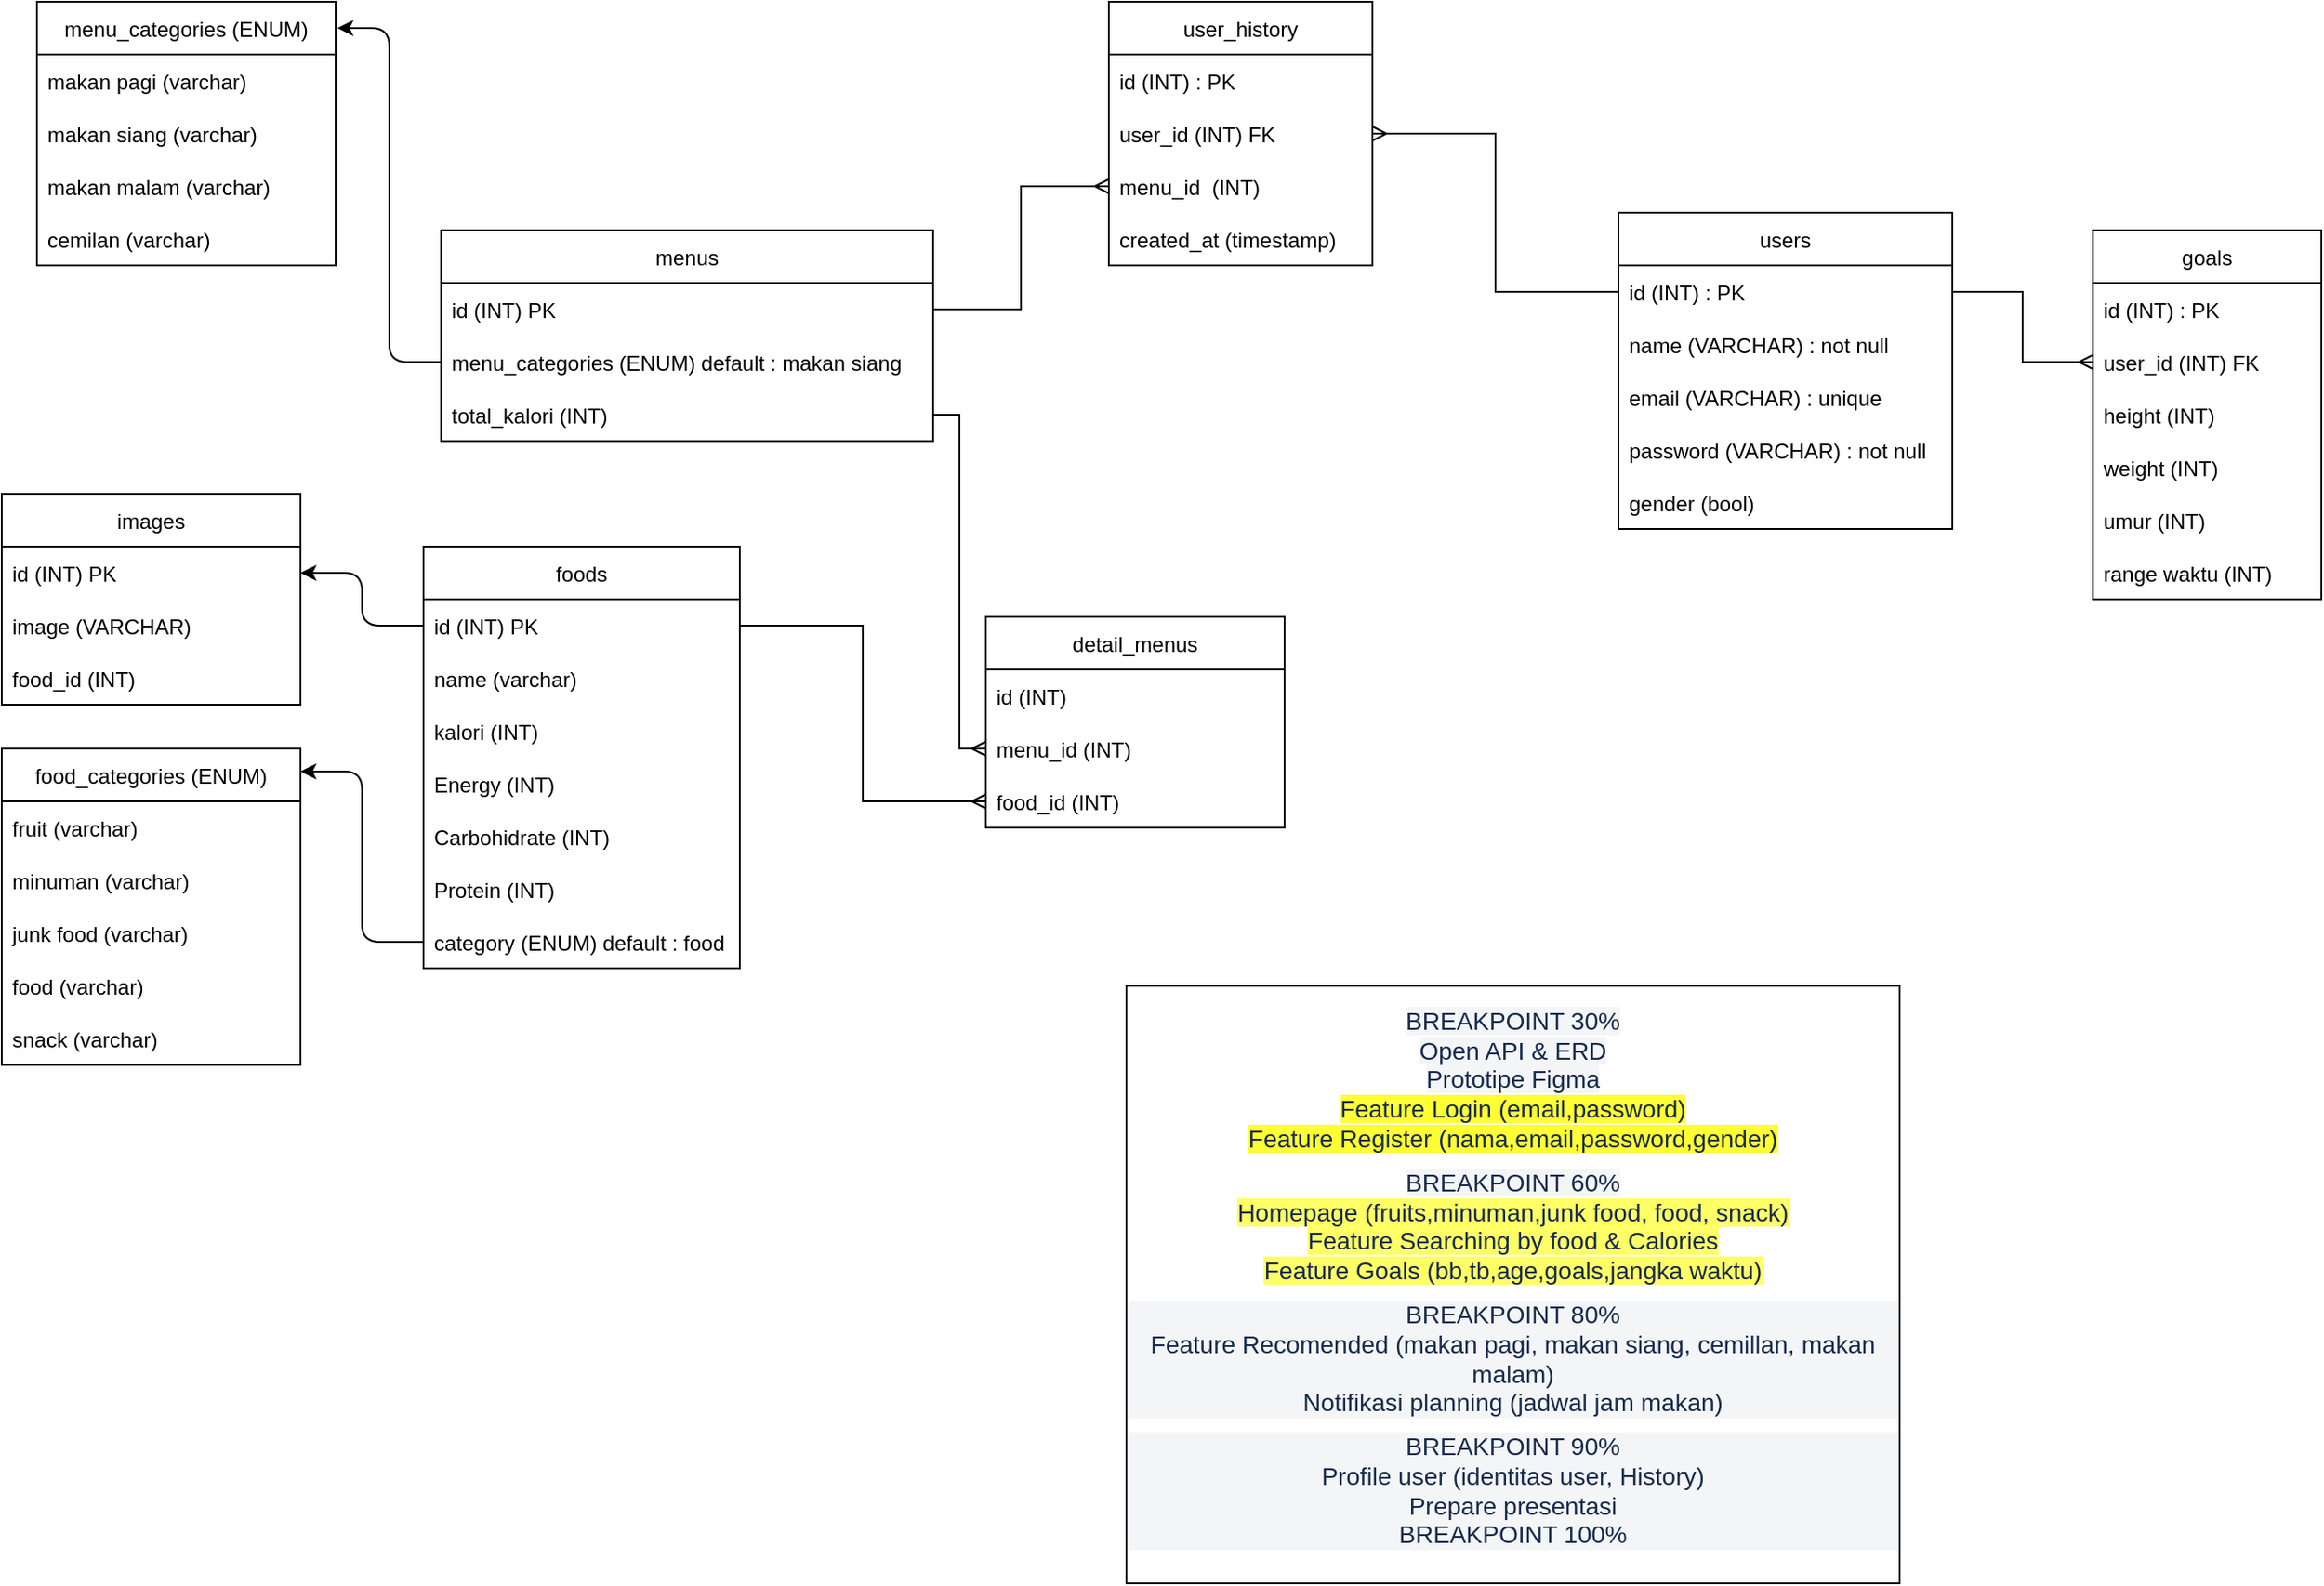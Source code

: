 <mxfile>
    <diagram id="cJwIZMxX6NavqjxChlhD" name="Page-1">
        <mxGraphModel dx="1055" dy="1328" grid="1" gridSize="10" guides="1" tooltips="1" connect="1" arrows="1" fold="1" page="1" pageScale="1" pageWidth="1100" pageHeight="850" math="0" shadow="0">
            <root>
                <mxCell id="0"/>
                <mxCell id="1" parent="0"/>
                <mxCell id="2" value="users" style="swimlane;fontStyle=0;childLayout=stackLayout;horizontal=1;startSize=30;horizontalStack=0;resizeParent=1;resizeParentMax=0;resizeLast=0;collapsible=1;marginBottom=0;" parent="1" vertex="1">
                    <mxGeometry x="1010" y="-60" width="190" height="180" as="geometry"/>
                </mxCell>
                <mxCell id="3" value="id (INT) : PK" style="text;strokeColor=none;fillColor=none;align=left;verticalAlign=middle;spacingLeft=4;spacingRight=4;overflow=hidden;points=[[0,0.5],[1,0.5]];portConstraint=eastwest;rotatable=0;" parent="2" vertex="1">
                    <mxGeometry y="30" width="190" height="30" as="geometry"/>
                </mxCell>
                <mxCell id="4" value="name (VARCHAR) : not null" style="text;strokeColor=none;fillColor=none;align=left;verticalAlign=middle;spacingLeft=4;spacingRight=4;overflow=hidden;points=[[0,0.5],[1,0.5]];portConstraint=eastwest;rotatable=0;" parent="2" vertex="1">
                    <mxGeometry y="60" width="190" height="30" as="geometry"/>
                </mxCell>
                <mxCell id="5" value="email (VARCHAR) : unique" style="text;strokeColor=none;fillColor=none;align=left;verticalAlign=middle;spacingLeft=4;spacingRight=4;overflow=hidden;points=[[0,0.5],[1,0.5]];portConstraint=eastwest;rotatable=0;" parent="2" vertex="1">
                    <mxGeometry y="90" width="190" height="30" as="geometry"/>
                </mxCell>
                <mxCell id="6" value="password (VARCHAR) : not null" style="text;strokeColor=none;fillColor=none;align=left;verticalAlign=middle;spacingLeft=4;spacingRight=4;overflow=hidden;points=[[0,0.5],[1,0.5]];portConstraint=eastwest;rotatable=0;" parent="2" vertex="1">
                    <mxGeometry y="120" width="190" height="30" as="geometry"/>
                </mxCell>
                <mxCell id="162" value="gender (bool)" style="text;strokeColor=none;fillColor=none;align=left;verticalAlign=middle;spacingLeft=4;spacingRight=4;overflow=hidden;points=[[0,0.5],[1,0.5]];portConstraint=eastwest;rotatable=0;" parent="2" vertex="1">
                    <mxGeometry y="150" width="190" height="30" as="geometry"/>
                </mxCell>
                <mxCell id="115" value="images" style="swimlane;fontStyle=0;childLayout=stackLayout;horizontal=1;startSize=30;horizontalStack=0;resizeParent=1;resizeParentMax=0;resizeLast=0;collapsible=1;marginBottom=0;" parent="1" vertex="1">
                    <mxGeometry x="90" y="100" width="170" height="120" as="geometry"/>
                </mxCell>
                <mxCell id="116" value="id (INT) PK" style="text;strokeColor=none;fillColor=none;align=left;verticalAlign=middle;spacingLeft=4;spacingRight=4;overflow=hidden;points=[[0,0.5],[1,0.5]];portConstraint=eastwest;rotatable=0;" parent="115" vertex="1">
                    <mxGeometry y="30" width="170" height="30" as="geometry"/>
                </mxCell>
                <mxCell id="117" value="image (VARCHAR) " style="text;strokeColor=none;fillColor=none;align=left;verticalAlign=middle;spacingLeft=4;spacingRight=4;overflow=hidden;points=[[0,0.5],[1,0.5]];portConstraint=eastwest;rotatable=0;" parent="115" vertex="1">
                    <mxGeometry y="60" width="170" height="30" as="geometry"/>
                </mxCell>
                <mxCell id="235" value="food_id (INT) " style="text;strokeColor=none;fillColor=none;align=left;verticalAlign=middle;spacingLeft=4;spacingRight=4;overflow=hidden;points=[[0,0.5],[1,0.5]];portConstraint=eastwest;rotatable=0;" parent="115" vertex="1">
                    <mxGeometry y="90" width="170" height="30" as="geometry"/>
                </mxCell>
                <mxCell id="155" value="foods" style="swimlane;fontStyle=0;childLayout=stackLayout;horizontal=1;startSize=30;horizontalStack=0;resizeParent=1;resizeParentMax=0;resizeLast=0;collapsible=1;marginBottom=0;" parent="1" vertex="1">
                    <mxGeometry x="330" y="130" width="180" height="240" as="geometry"/>
                </mxCell>
                <mxCell id="156" value="id (INT) PK" style="text;strokeColor=none;fillColor=none;align=left;verticalAlign=middle;spacingLeft=4;spacingRight=4;overflow=hidden;points=[[0,0.5],[1,0.5]];portConstraint=eastwest;rotatable=0;" parent="155" vertex="1">
                    <mxGeometry y="30" width="180" height="30" as="geometry"/>
                </mxCell>
                <mxCell id="157" value="name (varchar)" style="text;strokeColor=none;fillColor=none;align=left;verticalAlign=middle;spacingLeft=4;spacingRight=4;overflow=hidden;points=[[0,0.5],[1,0.5]];portConstraint=eastwest;rotatable=0;" parent="155" vertex="1">
                    <mxGeometry y="60" width="180" height="30" as="geometry"/>
                </mxCell>
                <mxCell id="158" value="kalori (INT)" style="text;strokeColor=none;fillColor=none;align=left;verticalAlign=middle;spacingLeft=4;spacingRight=4;overflow=hidden;points=[[0,0.5],[1,0.5]];portConstraint=eastwest;rotatable=0;" parent="155" vertex="1">
                    <mxGeometry y="90" width="180" height="30" as="geometry"/>
                </mxCell>
                <mxCell id="237" value="Energy (INT)" style="text;strokeColor=none;fillColor=none;align=left;verticalAlign=middle;spacingLeft=4;spacingRight=4;overflow=hidden;points=[[0,0.5],[1,0.5]];portConstraint=eastwest;rotatable=0;" vertex="1" parent="155">
                    <mxGeometry y="120" width="180" height="30" as="geometry"/>
                </mxCell>
                <mxCell id="238" value="Carbohidrate (INT)" style="text;strokeColor=none;fillColor=none;align=left;verticalAlign=middle;spacingLeft=4;spacingRight=4;overflow=hidden;points=[[0,0.5],[1,0.5]];portConstraint=eastwest;rotatable=0;" vertex="1" parent="155">
                    <mxGeometry y="150" width="180" height="30" as="geometry"/>
                </mxCell>
                <mxCell id="239" value="Protein (INT)" style="text;strokeColor=none;fillColor=none;align=left;verticalAlign=middle;spacingLeft=4;spacingRight=4;overflow=hidden;points=[[0,0.5],[1,0.5]];portConstraint=eastwest;rotatable=0;" vertex="1" parent="155">
                    <mxGeometry y="180" width="180" height="30" as="geometry"/>
                </mxCell>
                <mxCell id="159" value="category (ENUM) default : food" style="text;strokeColor=none;fillColor=none;align=left;verticalAlign=middle;spacingLeft=4;spacingRight=4;overflow=hidden;points=[[0,0.5],[1,0.5]];portConstraint=eastwest;rotatable=0;" parent="155" vertex="1">
                    <mxGeometry y="210" width="180" height="30" as="geometry"/>
                </mxCell>
                <mxCell id="163" value="goals" style="swimlane;fontStyle=0;childLayout=stackLayout;horizontal=1;startSize=30;horizontalStack=0;resizeParent=1;resizeParentMax=0;resizeLast=0;collapsible=1;marginBottom=0;" parent="1" vertex="1">
                    <mxGeometry x="1280" y="-50" width="130" height="210" as="geometry"/>
                </mxCell>
                <mxCell id="164" value="id (INT) : PK" style="text;strokeColor=none;fillColor=none;align=left;verticalAlign=middle;spacingLeft=4;spacingRight=4;overflow=hidden;points=[[0,0.5],[1,0.5]];portConstraint=eastwest;rotatable=0;" parent="163" vertex="1">
                    <mxGeometry y="30" width="130" height="30" as="geometry"/>
                </mxCell>
                <mxCell id="173" value="user_id (INT) FK" style="text;strokeColor=none;fillColor=none;align=left;verticalAlign=middle;spacingLeft=4;spacingRight=4;overflow=hidden;points=[[0,0.5],[1,0.5]];portConstraint=eastwest;rotatable=0;" parent="163" vertex="1">
                    <mxGeometry y="60" width="130" height="30" as="geometry"/>
                </mxCell>
                <mxCell id="168" value="height (INT)" style="text;strokeColor=none;fillColor=none;align=left;verticalAlign=middle;spacingLeft=4;spacingRight=4;overflow=hidden;points=[[0,0.5],[1,0.5]];portConstraint=eastwest;rotatable=0;" parent="163" vertex="1">
                    <mxGeometry y="90" width="130" height="30" as="geometry"/>
                </mxCell>
                <mxCell id="169" value="weight (INT)" style="text;strokeColor=none;fillColor=none;align=left;verticalAlign=middle;spacingLeft=4;spacingRight=4;overflow=hidden;points=[[0,0.5],[1,0.5]];portConstraint=eastwest;rotatable=0;" parent="163" vertex="1">
                    <mxGeometry y="120" width="130" height="30" as="geometry"/>
                </mxCell>
                <mxCell id="170" value="umur (INT)" style="text;strokeColor=none;fillColor=none;align=left;verticalAlign=middle;spacingLeft=4;spacingRight=4;overflow=hidden;points=[[0,0.5],[1,0.5]];portConstraint=eastwest;rotatable=0;" parent="163" vertex="1">
                    <mxGeometry y="150" width="130" height="30" as="geometry"/>
                </mxCell>
                <mxCell id="172" value="range waktu (INT)" style="text;strokeColor=none;fillColor=none;align=left;verticalAlign=middle;spacingLeft=4;spacingRight=4;overflow=hidden;points=[[0,0.5],[1,0.5]];portConstraint=eastwest;rotatable=0;" parent="163" vertex="1">
                    <mxGeometry y="180" width="130" height="30" as="geometry"/>
                </mxCell>
                <mxCell id="182" style="edgeStyle=elbowEdgeStyle;html=1;exitX=0;exitY=0.5;exitDx=0;exitDy=0;entryX=1;entryY=0.072;entryDx=0;entryDy=0;entryPerimeter=0;" parent="1" source="159" target="102" edge="1">
                    <mxGeometry relative="1" as="geometry">
                        <mxPoint x="690.0" y="215.0" as="targetPoint"/>
                        <mxPoint x="590" y="230" as="sourcePoint"/>
                    </mxGeometry>
                </mxCell>
                <mxCell id="183" value="&lt;p dir=&quot;auto&quot; style=&quot;margin: 0px 0px 8px ; color: rgb(23 , 43 , 77) ; font-size: 14px&quot;&gt;&lt;span style=&quot;background-color: rgb(244 , 245 , 247)&quot;&gt;BREAKPOINT 30%&lt;/span&gt;&lt;br&gt;&lt;span style=&quot;background-color: rgb(244 , 245 , 247)&quot;&gt;Open API &amp;amp; ERD&lt;/span&gt;&lt;br&gt;&lt;span style=&quot;background-color: rgb(244 , 245 , 247)&quot;&gt;Prototipe Figma&lt;/span&gt;&lt;br&gt;&lt;span style=&quot;background-color: rgb(255 , 255 , 51)&quot;&gt;Feature Login (email,password)&lt;br&gt;Feature Register (nama,email,password,gender)&lt;/span&gt;&lt;/p&gt;&lt;p dir=&quot;auto&quot; style=&quot;margin: 0px 0px 8px ; color: rgb(23 , 43 , 77) ; font-size: 14px&quot;&gt;&lt;span style=&quot;background-color: rgb(244 , 245 , 247)&quot;&gt;BREAKPOINT 60%&lt;/span&gt;&lt;br&gt;&lt;span style=&quot;background-color: rgb(255 , 255 , 102)&quot;&gt;Homepage (fruits,minuman,junk food, food, snack)&lt;br&gt;Feature Searching by food &amp;amp; Calories&lt;/span&gt;&lt;br&gt;&lt;span style=&quot;background-color: rgb(255 , 255 , 102)&quot;&gt;Feature Goals (bb,tb,age,goals,jangka waktu)&lt;/span&gt;&lt;/p&gt;&lt;p dir=&quot;auto&quot; style=&quot;margin: 0px 0px 8px ; color: rgb(23 , 43 , 77) ; font-family: , &amp;#34;blinkmacsystemfont&amp;#34; , &amp;#34;segoe ui&amp;#34; , &amp;#34;roboto&amp;#34; , &amp;#34;noto sans&amp;#34; , &amp;#34;ubuntu&amp;#34; , &amp;#34;droid sans&amp;#34; , &amp;#34;helvetica neue&amp;#34; , sans-serif ; font-size: 14px ; background-color: rgb(244 , 245 , 247)&quot;&gt;BREAKPOINT 80%&lt;br&gt;Feature Recomended (makan pagi, makan siang, cemillan, makan malam)&lt;br&gt;Notifikasi planning (jadwal jam makan)&lt;/p&gt;&lt;p dir=&quot;auto&quot; style=&quot;margin: 0px 0px 8px ; color: rgb(23 , 43 , 77) ; font-family: , &amp;#34;blinkmacsystemfont&amp;#34; , &amp;#34;segoe ui&amp;#34; , &amp;#34;roboto&amp;#34; , &amp;#34;noto sans&amp;#34; , &amp;#34;ubuntu&amp;#34; , &amp;#34;droid sans&amp;#34; , &amp;#34;helvetica neue&amp;#34; , sans-serif ; font-size: 14px ; background-color: rgb(244 , 245 , 247)&quot;&gt;BREAKPOINT 90%&lt;br&gt;Profile user (identitas user, History)&lt;br&gt;Prepare presentasi&lt;br&gt;BREAKPOINT 100%&lt;/p&gt;" style="whiteSpace=wrap;html=1;" parent="1" vertex="1">
                    <mxGeometry x="730" y="380" width="440" height="340" as="geometry"/>
                </mxCell>
                <mxCell id="186" value="menus" style="swimlane;fontStyle=0;childLayout=stackLayout;horizontal=1;startSize=30;horizontalStack=0;resizeParent=1;resizeParentMax=0;resizeLast=0;collapsible=1;marginBottom=0;" parent="1" vertex="1">
                    <mxGeometry x="340" y="-50" width="280" height="120" as="geometry"/>
                </mxCell>
                <mxCell id="187" value="id (INT) PK" style="text;strokeColor=none;fillColor=none;align=left;verticalAlign=middle;spacingLeft=4;spacingRight=4;overflow=hidden;points=[[0,0.5],[1,0.5]];portConstraint=eastwest;rotatable=0;" parent="186" vertex="1">
                    <mxGeometry y="30" width="280" height="30" as="geometry"/>
                </mxCell>
                <mxCell id="190" value="menu_categories (ENUM) default : makan siang" style="text;strokeColor=none;fillColor=none;align=left;verticalAlign=middle;spacingLeft=4;spacingRight=4;overflow=hidden;points=[[0,0.5],[1,0.5]];portConstraint=eastwest;rotatable=0;" parent="186" vertex="1">
                    <mxGeometry y="60" width="280" height="30" as="geometry"/>
                </mxCell>
                <mxCell id="229" value="total_kalori (INT)" style="text;strokeColor=none;fillColor=none;align=left;verticalAlign=middle;spacingLeft=4;spacingRight=4;overflow=hidden;points=[[0,0.5],[1,0.5]];portConstraint=eastwest;rotatable=0;" parent="186" vertex="1">
                    <mxGeometry y="90" width="280" height="30" as="geometry"/>
                </mxCell>
                <mxCell id="192" value="menu_categories (ENUM)" style="swimlane;fontStyle=0;childLayout=stackLayout;horizontal=1;startSize=30;horizontalStack=0;resizeParent=1;resizeParentMax=0;resizeLast=0;collapsible=1;marginBottom=0;" parent="1" vertex="1">
                    <mxGeometry x="110" y="-180" width="170" height="150" as="geometry"/>
                </mxCell>
                <mxCell id="193" value="makan pagi (varchar)" style="text;strokeColor=none;fillColor=none;align=left;verticalAlign=middle;spacingLeft=4;spacingRight=4;overflow=hidden;points=[[0,0.5],[1,0.5]];portConstraint=eastwest;rotatable=0;" parent="192" vertex="1">
                    <mxGeometry y="30" width="170" height="30" as="geometry"/>
                </mxCell>
                <mxCell id="194" value="makan siang (varchar)" style="text;strokeColor=none;fillColor=none;align=left;verticalAlign=middle;spacingLeft=4;spacingRight=4;overflow=hidden;points=[[0,0.5],[1,0.5]];portConstraint=eastwest;rotatable=0;" parent="192" vertex="1">
                    <mxGeometry y="60" width="170" height="30" as="geometry"/>
                </mxCell>
                <mxCell id="195" value="makan malam (varchar)" style="text;strokeColor=none;fillColor=none;align=left;verticalAlign=middle;spacingLeft=4;spacingRight=4;overflow=hidden;points=[[0,0.5],[1,0.5]];portConstraint=eastwest;rotatable=0;" parent="192" vertex="1">
                    <mxGeometry y="90" width="170" height="30" as="geometry"/>
                </mxCell>
                <mxCell id="196" value="cemilan (varchar)" style="text;strokeColor=none;fillColor=none;align=left;verticalAlign=middle;spacingLeft=4;spacingRight=4;overflow=hidden;points=[[0,0.5],[1,0.5]];portConstraint=eastwest;rotatable=0;" parent="192" vertex="1">
                    <mxGeometry y="120" width="170" height="30" as="geometry"/>
                </mxCell>
                <mxCell id="199" value="" style="edgeStyle=elbowEdgeStyle;fontSize=12;html=1;endArrow=ERmany;rounded=0;exitX=1;exitY=0.5;exitDx=0;exitDy=0;entryX=0;entryY=0.5;entryDx=0;entryDy=0;" parent="1" target="204" edge="1">
                    <mxGeometry width="100" height="100" relative="1" as="geometry">
                        <mxPoint x="620" y="55" as="sourcePoint"/>
                        <mxPoint x="840" y="80" as="targetPoint"/>
                    </mxGeometry>
                </mxCell>
                <mxCell id="202" value="detail_menus" style="swimlane;fontStyle=0;childLayout=stackLayout;horizontal=1;startSize=30;horizontalStack=0;resizeParent=1;resizeParentMax=0;resizeLast=0;collapsible=1;marginBottom=0;" parent="1" vertex="1">
                    <mxGeometry x="650" y="170" width="170" height="120" as="geometry"/>
                </mxCell>
                <mxCell id="203" value="id (INT)" style="text;strokeColor=none;fillColor=none;align=left;verticalAlign=middle;spacingLeft=4;spacingRight=4;overflow=hidden;points=[[0,0.5],[1,0.5]];portConstraint=eastwest;rotatable=0;" parent="202" vertex="1">
                    <mxGeometry y="30" width="170" height="30" as="geometry"/>
                </mxCell>
                <mxCell id="204" value="menu_id (INT)" style="text;strokeColor=none;fillColor=none;align=left;verticalAlign=middle;spacingLeft=4;spacingRight=4;overflow=hidden;points=[[0,0.5],[1,0.5]];portConstraint=eastwest;rotatable=0;" parent="202" vertex="1">
                    <mxGeometry y="60" width="170" height="30" as="geometry"/>
                </mxCell>
                <mxCell id="205" value="food_id (INT)" style="text;strokeColor=none;fillColor=none;align=left;verticalAlign=middle;spacingLeft=4;spacingRight=4;overflow=hidden;points=[[0,0.5],[1,0.5]];portConstraint=eastwest;rotatable=0;" parent="202" vertex="1">
                    <mxGeometry y="90" width="170" height="30" as="geometry"/>
                </mxCell>
                <mxCell id="214" value="" style="edgeStyle=elbowEdgeStyle;fontSize=12;html=1;endArrow=ERmany;rounded=0;exitX=1;exitY=0.5;exitDx=0;exitDy=0;entryX=0;entryY=0.5;entryDx=0;entryDy=0;" parent="1" source="156" target="205" edge="1">
                    <mxGeometry width="100" height="100" relative="1" as="geometry">
                        <mxPoint x="630" y="175" as="sourcePoint"/>
                        <mxPoint x="570" y="90" as="targetPoint"/>
                    </mxGeometry>
                </mxCell>
                <mxCell id="215" style="edgeStyle=elbowEdgeStyle;html=1;exitX=0;exitY=0.5;exitDx=0;exitDy=0;entryX=1.006;entryY=0.1;entryDx=0;entryDy=0;entryPerimeter=0;" parent="1" source="190" target="192" edge="1">
                    <mxGeometry relative="1" as="geometry">
                        <mxPoint x="1048.13" y="301.74" as="targetPoint"/>
                        <mxPoint x="1010" y="250" as="sourcePoint"/>
                    </mxGeometry>
                </mxCell>
                <mxCell id="216" value="" style="edgeStyle=elbowEdgeStyle;fontSize=12;html=1;endArrow=ERmany;rounded=0;exitX=1;exitY=0.5;exitDx=0;exitDy=0;entryX=0;entryY=0.5;entryDx=0;entryDy=0;" parent="1" source="3" target="173" edge="1">
                    <mxGeometry width="100" height="100" relative="1" as="geometry">
                        <mxPoint x="1450" y="220" as="sourcePoint"/>
                        <mxPoint x="1360" y="180" as="targetPoint"/>
                    </mxGeometry>
                </mxCell>
                <mxCell id="217" value="user_history" style="swimlane;fontStyle=0;childLayout=stackLayout;horizontal=1;startSize=30;horizontalStack=0;resizeParent=1;resizeParentMax=0;resizeLast=0;collapsible=1;marginBottom=0;" parent="1" vertex="1">
                    <mxGeometry x="720" y="-180" width="150" height="150" as="geometry"/>
                </mxCell>
                <mxCell id="218" value="id (INT) : PK" style="text;strokeColor=none;fillColor=none;align=left;verticalAlign=middle;spacingLeft=4;spacingRight=4;overflow=hidden;points=[[0,0.5],[1,0.5]];portConstraint=eastwest;rotatable=0;" parent="217" vertex="1">
                    <mxGeometry y="30" width="150" height="30" as="geometry"/>
                </mxCell>
                <mxCell id="219" value="user_id (INT) FK" style="text;strokeColor=none;fillColor=none;align=left;verticalAlign=middle;spacingLeft=4;spacingRight=4;overflow=hidden;points=[[0,0.5],[1,0.5]];portConstraint=eastwest;rotatable=0;" parent="217" vertex="1">
                    <mxGeometry y="60" width="150" height="30" as="geometry"/>
                </mxCell>
                <mxCell id="223" value="menu_id  (INT)" style="text;strokeColor=none;fillColor=none;align=left;verticalAlign=middle;spacingLeft=4;spacingRight=4;overflow=hidden;points=[[0,0.5],[1,0.5]];portConstraint=eastwest;rotatable=0;" parent="217" vertex="1">
                    <mxGeometry y="90" width="150" height="30" as="geometry"/>
                </mxCell>
                <mxCell id="228" value="created_at (timestamp)" style="text;strokeColor=none;fillColor=none;align=left;verticalAlign=middle;spacingLeft=4;spacingRight=4;overflow=hidden;points=[[0,0.5],[1,0.5]];portConstraint=eastwest;rotatable=0;" parent="217" vertex="1">
                    <mxGeometry y="120" width="150" height="30" as="geometry"/>
                </mxCell>
                <mxCell id="224" value="" style="edgeStyle=elbowEdgeStyle;fontSize=12;html=1;endArrow=ERmany;rounded=0;exitX=1;exitY=0.5;exitDx=0;exitDy=0;entryX=0;entryY=0.5;entryDx=0;entryDy=0;" parent="1" source="187" target="223" edge="1">
                    <mxGeometry width="100" height="100" relative="1" as="geometry">
                        <mxPoint x="700" y="-60" as="sourcePoint"/>
                        <mxPoint x="730" y="110" as="targetPoint"/>
                    </mxGeometry>
                </mxCell>
                <mxCell id="225" value="" style="edgeStyle=elbowEdgeStyle;fontSize=12;html=1;endArrow=ERmany;rounded=0;exitX=0;exitY=0.5;exitDx=0;exitDy=0;entryX=1;entryY=0.5;entryDx=0;entryDy=0;" parent="1" source="3" target="219" edge="1">
                    <mxGeometry width="100" height="100" relative="1" as="geometry">
                        <mxPoint x="1000" y="-10" as="sourcePoint"/>
                        <mxPoint x="1230" y="70" as="targetPoint"/>
                    </mxGeometry>
                </mxCell>
                <mxCell id="236" style="edgeStyle=elbowEdgeStyle;html=1;exitX=0;exitY=0.5;exitDx=0;exitDy=0;entryX=1;entryY=0.5;entryDx=0;entryDy=0;" parent="1" source="156" target="116" edge="1">
                    <mxGeometry relative="1" as="geometry">
                        <mxPoint x="270" y="42.96" as="targetPoint"/>
                        <mxPoint x="340" y="275" as="sourcePoint"/>
                    </mxGeometry>
                </mxCell>
                <mxCell id="102" value="food_categories (ENUM)" style="swimlane;fontStyle=0;childLayout=stackLayout;horizontal=1;startSize=30;horizontalStack=0;resizeParent=1;resizeParentMax=0;resizeLast=0;collapsible=1;marginBottom=0;" parent="1" vertex="1">
                    <mxGeometry x="90" y="245" width="170" height="180" as="geometry"/>
                </mxCell>
                <mxCell id="104" value="fruit (varchar)" style="text;strokeColor=none;fillColor=none;align=left;verticalAlign=middle;spacingLeft=4;spacingRight=4;overflow=hidden;points=[[0,0.5],[1,0.5]];portConstraint=eastwest;rotatable=0;" parent="102" vertex="1">
                    <mxGeometry y="30" width="170" height="30" as="geometry"/>
                </mxCell>
                <mxCell id="177" value="minuman (varchar)" style="text;strokeColor=none;fillColor=none;align=left;verticalAlign=middle;spacingLeft=4;spacingRight=4;overflow=hidden;points=[[0,0.5],[1,0.5]];portConstraint=eastwest;rotatable=0;" parent="102" vertex="1">
                    <mxGeometry y="60" width="170" height="30" as="geometry"/>
                </mxCell>
                <mxCell id="178" value="junk food (varchar)" style="text;strokeColor=none;fillColor=none;align=left;verticalAlign=middle;spacingLeft=4;spacingRight=4;overflow=hidden;points=[[0,0.5],[1,0.5]];portConstraint=eastwest;rotatable=0;" parent="102" vertex="1">
                    <mxGeometry y="90" width="170" height="30" as="geometry"/>
                </mxCell>
                <mxCell id="179" value="food (varchar)" style="text;strokeColor=none;fillColor=none;align=left;verticalAlign=middle;spacingLeft=4;spacingRight=4;overflow=hidden;points=[[0,0.5],[1,0.5]];portConstraint=eastwest;rotatable=0;" parent="102" vertex="1">
                    <mxGeometry y="120" width="170" height="30" as="geometry"/>
                </mxCell>
                <mxCell id="180" value="snack (varchar)" style="text;strokeColor=none;fillColor=none;align=left;verticalAlign=middle;spacingLeft=4;spacingRight=4;overflow=hidden;points=[[0,0.5],[1,0.5]];portConstraint=eastwest;rotatable=0;" parent="102" vertex="1">
                    <mxGeometry y="150" width="170" height="30" as="geometry"/>
                </mxCell>
            </root>
        </mxGraphModel>
    </diagram>
</mxfile>